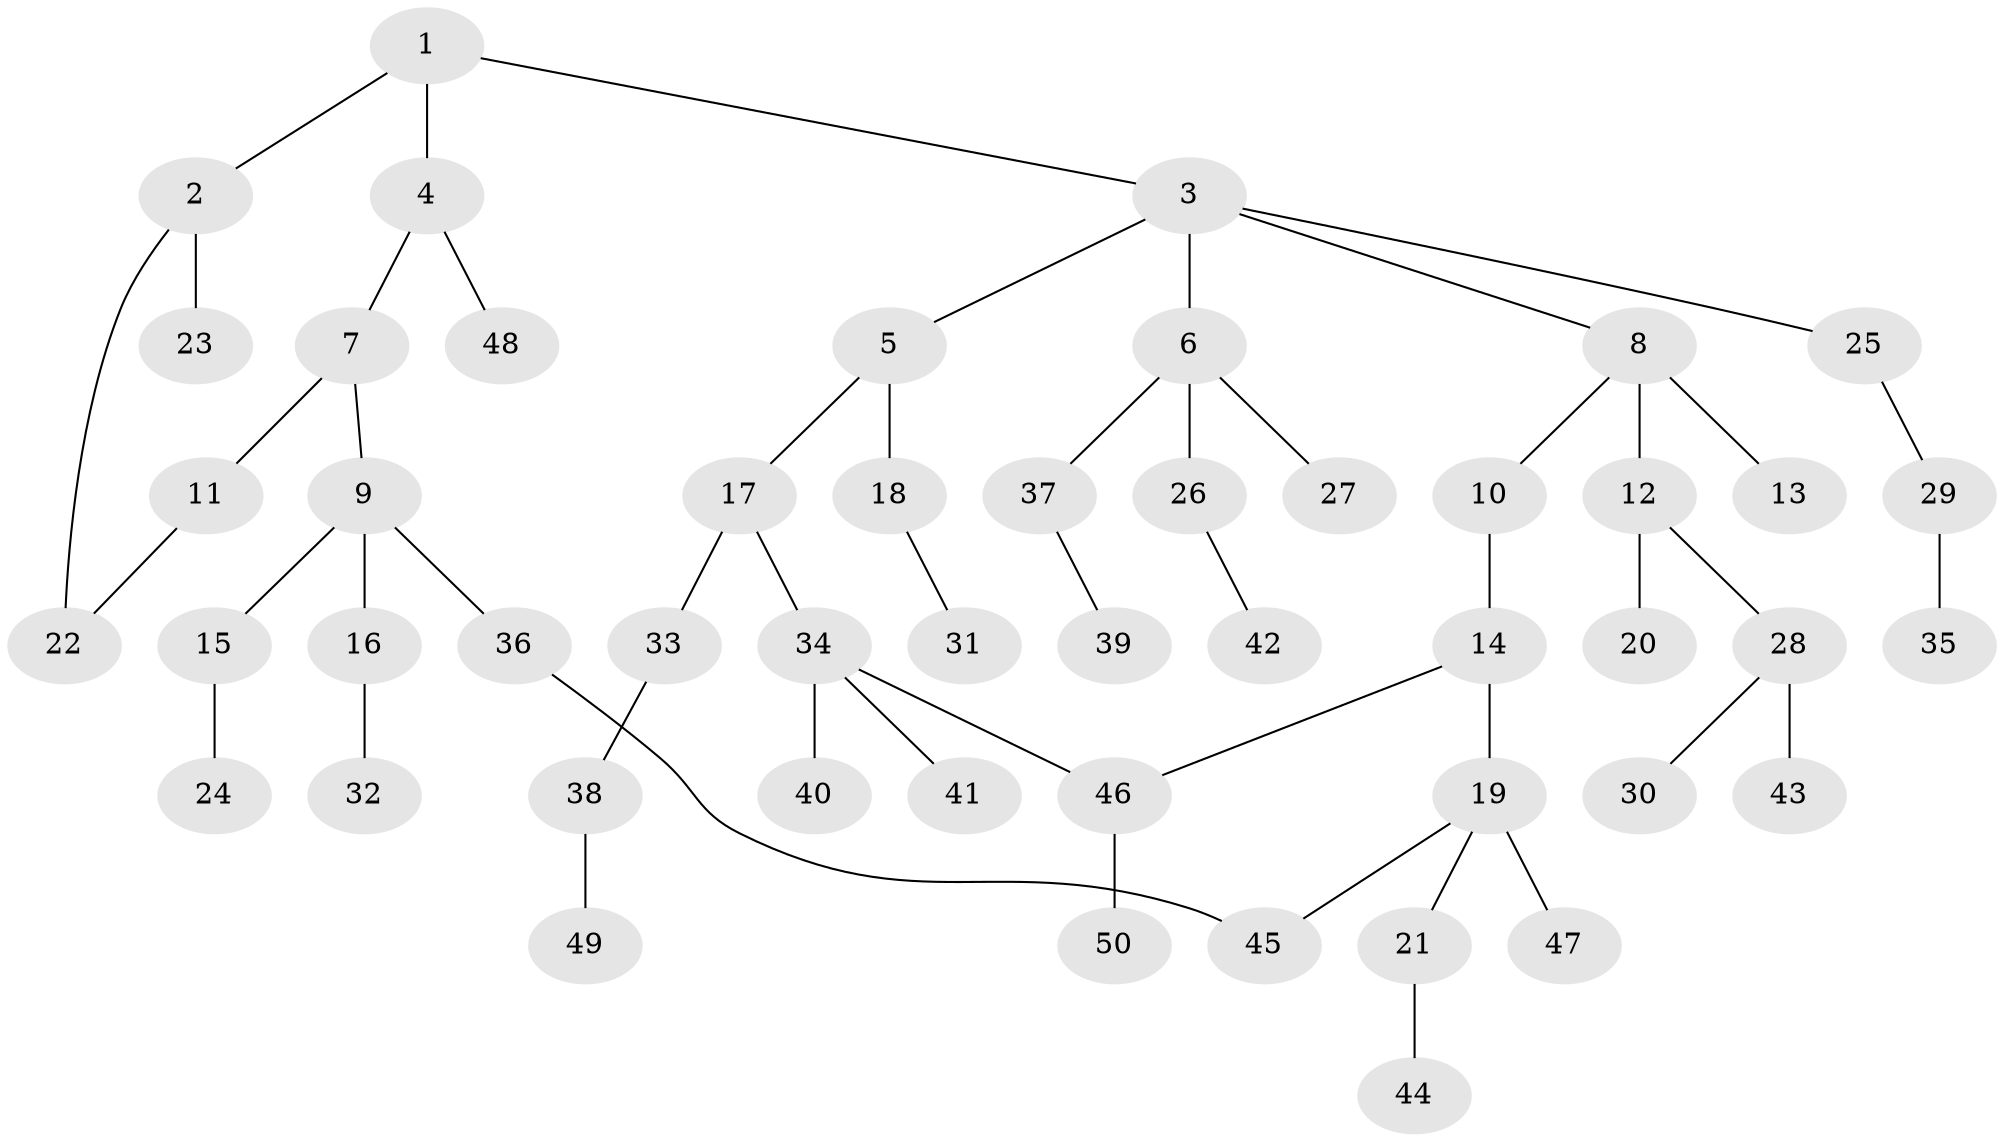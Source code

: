 // original degree distribution, {4: 0.08163265306122448, 6: 0.02040816326530612, 5: 0.05102040816326531, 1: 0.4897959183673469, 2: 0.22448979591836735, 3: 0.1326530612244898}
// Generated by graph-tools (version 1.1) at 2025/34/03/09/25 02:34:26]
// undirected, 50 vertices, 52 edges
graph export_dot {
graph [start="1"]
  node [color=gray90,style=filled];
  1;
  2;
  3;
  4;
  5;
  6;
  7;
  8;
  9;
  10;
  11;
  12;
  13;
  14;
  15;
  16;
  17;
  18;
  19;
  20;
  21;
  22;
  23;
  24;
  25;
  26;
  27;
  28;
  29;
  30;
  31;
  32;
  33;
  34;
  35;
  36;
  37;
  38;
  39;
  40;
  41;
  42;
  43;
  44;
  45;
  46;
  47;
  48;
  49;
  50;
  1 -- 2 [weight=1.0];
  1 -- 3 [weight=1.0];
  1 -- 4 [weight=1.0];
  2 -- 22 [weight=1.0];
  2 -- 23 [weight=1.0];
  3 -- 5 [weight=1.0];
  3 -- 6 [weight=1.0];
  3 -- 8 [weight=1.0];
  3 -- 25 [weight=1.0];
  4 -- 7 [weight=1.0];
  4 -- 48 [weight=1.0];
  5 -- 17 [weight=1.0];
  5 -- 18 [weight=1.0];
  6 -- 26 [weight=1.0];
  6 -- 27 [weight=1.0];
  6 -- 37 [weight=1.0];
  7 -- 9 [weight=1.0];
  7 -- 11 [weight=1.0];
  8 -- 10 [weight=1.0];
  8 -- 12 [weight=1.0];
  8 -- 13 [weight=2.0];
  9 -- 15 [weight=1.0];
  9 -- 16 [weight=1.0];
  9 -- 36 [weight=2.0];
  10 -- 14 [weight=2.0];
  11 -- 22 [weight=1.0];
  12 -- 20 [weight=1.0];
  12 -- 28 [weight=1.0];
  14 -- 19 [weight=1.0];
  14 -- 46 [weight=1.0];
  15 -- 24 [weight=1.0];
  16 -- 32 [weight=1.0];
  17 -- 33 [weight=1.0];
  17 -- 34 [weight=1.0];
  18 -- 31 [weight=1.0];
  19 -- 21 [weight=1.0];
  19 -- 45 [weight=1.0];
  19 -- 47 [weight=1.0];
  21 -- 44 [weight=1.0];
  25 -- 29 [weight=1.0];
  26 -- 42 [weight=1.0];
  28 -- 30 [weight=1.0];
  28 -- 43 [weight=1.0];
  29 -- 35 [weight=1.0];
  33 -- 38 [weight=1.0];
  34 -- 40 [weight=1.0];
  34 -- 41 [weight=1.0];
  34 -- 46 [weight=1.0];
  36 -- 45 [weight=1.0];
  37 -- 39 [weight=1.0];
  38 -- 49 [weight=1.0];
  46 -- 50 [weight=1.0];
}
